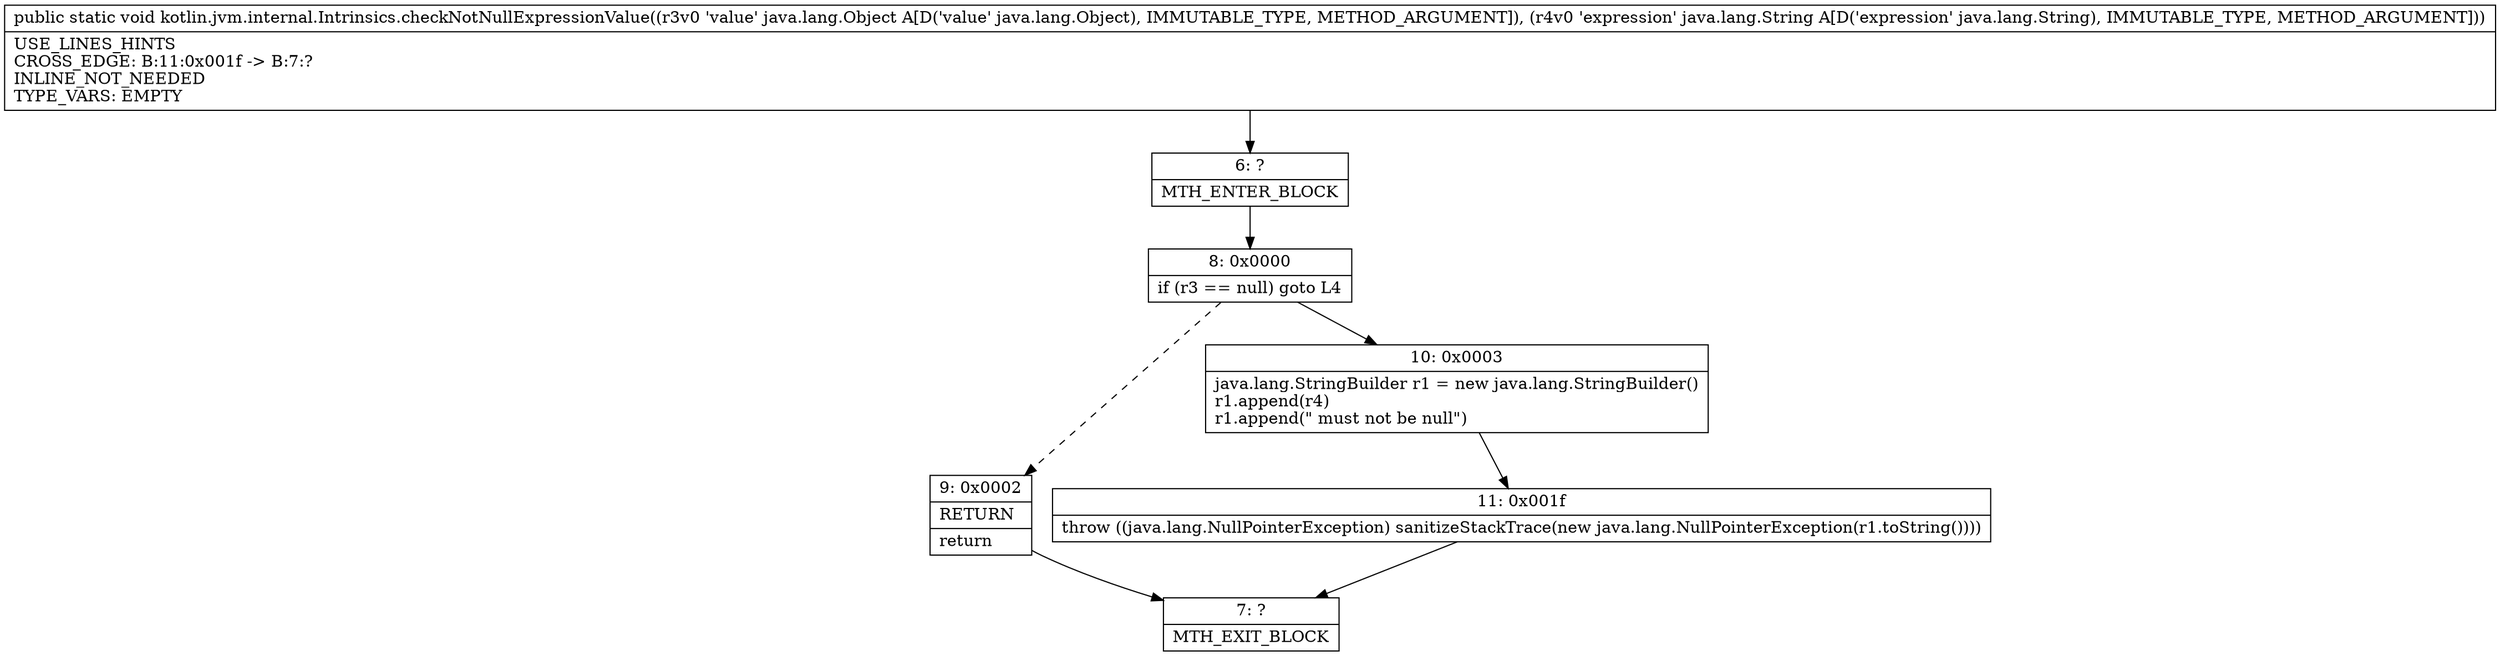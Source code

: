 digraph "CFG forkotlin.jvm.internal.Intrinsics.checkNotNullExpressionValue(Ljava\/lang\/Object;Ljava\/lang\/String;)V" {
Node_6 [shape=record,label="{6\:\ ?|MTH_ENTER_BLOCK\l}"];
Node_8 [shape=record,label="{8\:\ 0x0000|if (r3 == null) goto L4\l}"];
Node_9 [shape=record,label="{9\:\ 0x0002|RETURN\l|return\l}"];
Node_7 [shape=record,label="{7\:\ ?|MTH_EXIT_BLOCK\l}"];
Node_10 [shape=record,label="{10\:\ 0x0003|java.lang.StringBuilder r1 = new java.lang.StringBuilder()\lr1.append(r4)\lr1.append(\" must not be null\")\l}"];
Node_11 [shape=record,label="{11\:\ 0x001f|throw ((java.lang.NullPointerException) sanitizeStackTrace(new java.lang.NullPointerException(r1.toString())))\l}"];
MethodNode[shape=record,label="{public static void kotlin.jvm.internal.Intrinsics.checkNotNullExpressionValue((r3v0 'value' java.lang.Object A[D('value' java.lang.Object), IMMUTABLE_TYPE, METHOD_ARGUMENT]), (r4v0 'expression' java.lang.String A[D('expression' java.lang.String), IMMUTABLE_TYPE, METHOD_ARGUMENT]))  | USE_LINES_HINTS\lCROSS_EDGE: B:11:0x001f \-\> B:7:?\lINLINE_NOT_NEEDED\lTYPE_VARS: EMPTY\l}"];
MethodNode -> Node_6;Node_6 -> Node_8;
Node_8 -> Node_9[style=dashed];
Node_8 -> Node_10;
Node_9 -> Node_7;
Node_10 -> Node_11;
Node_11 -> Node_7;
}

